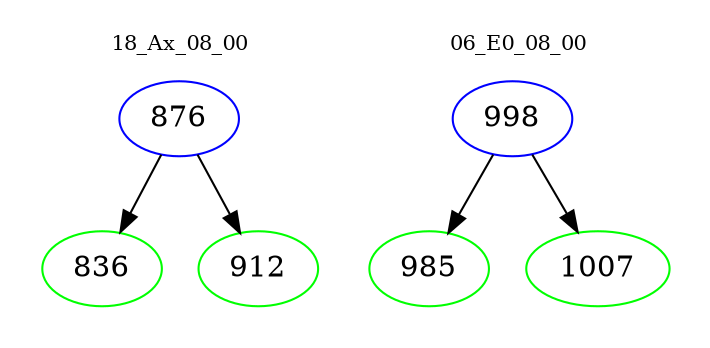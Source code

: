 digraph{
subgraph cluster_0 {
color = white
label = "18_Ax_08_00";
fontsize=10;
T0_876 [label="876", color="blue"]
T0_876 -> T0_836 [color="black"]
T0_836 [label="836", color="green"]
T0_876 -> T0_912 [color="black"]
T0_912 [label="912", color="green"]
}
subgraph cluster_1 {
color = white
label = "06_E0_08_00";
fontsize=10;
T1_998 [label="998", color="blue"]
T1_998 -> T1_985 [color="black"]
T1_985 [label="985", color="green"]
T1_998 -> T1_1007 [color="black"]
T1_1007 [label="1007", color="green"]
}
}
